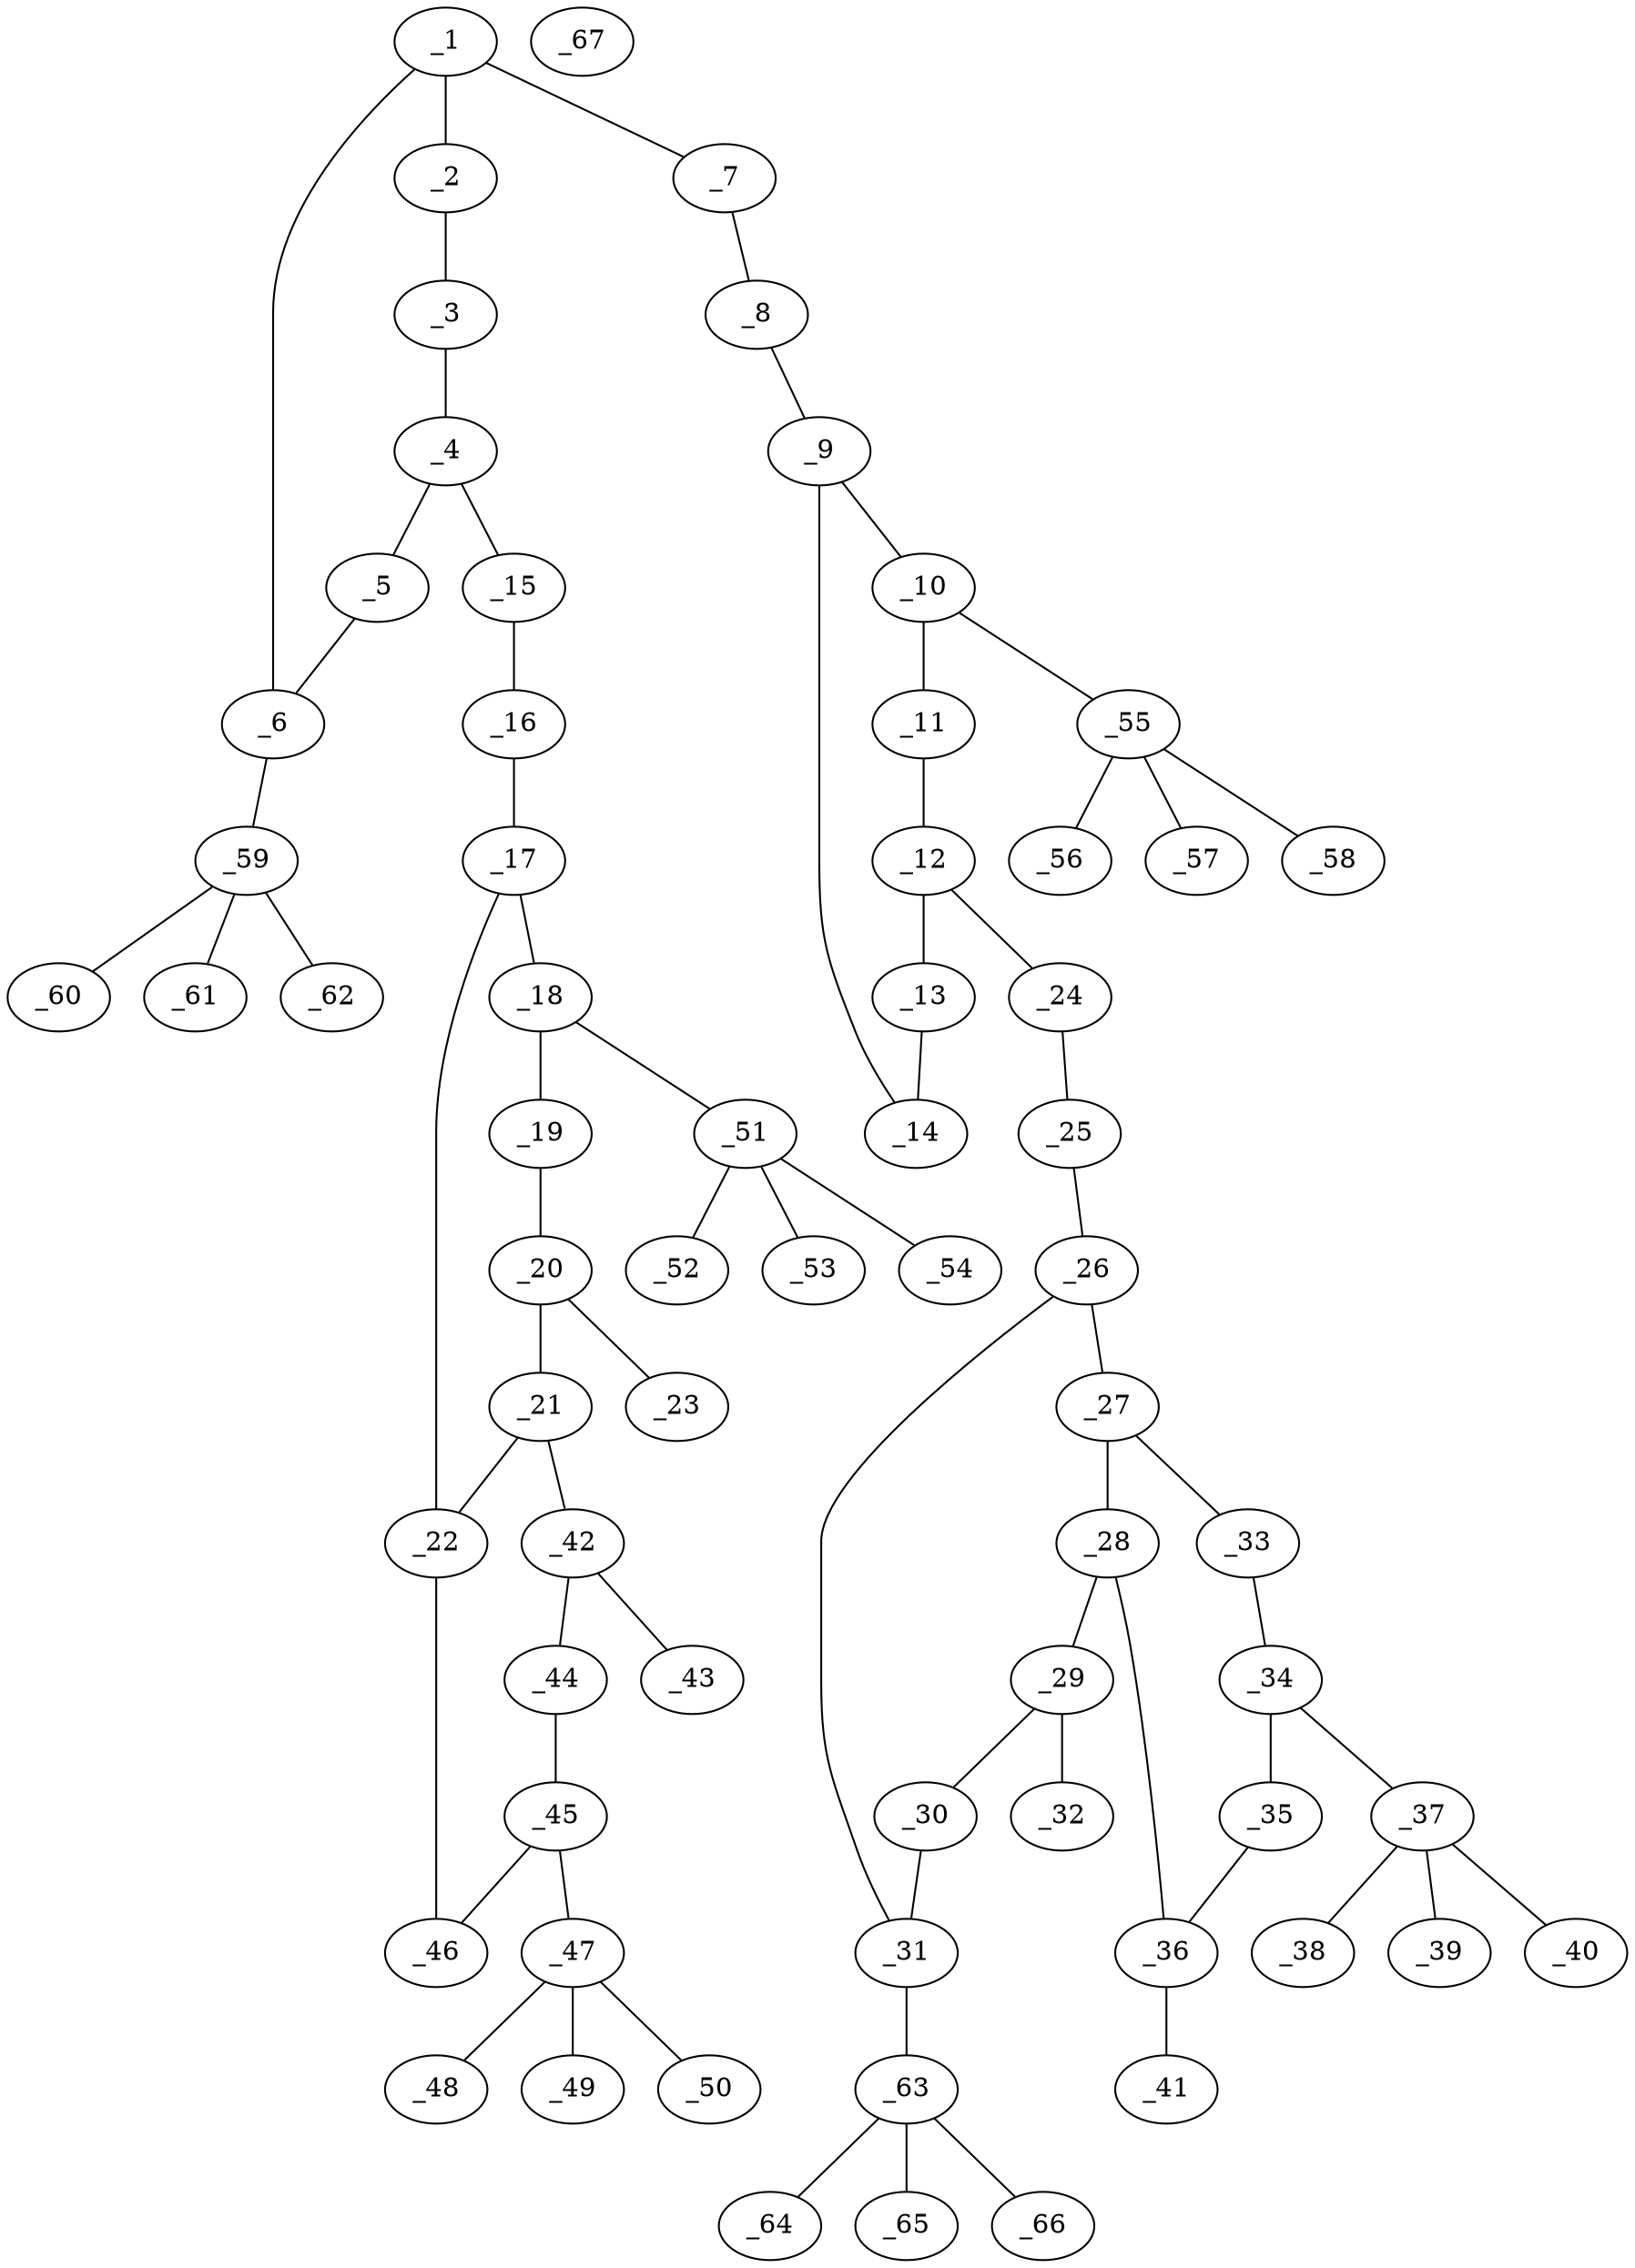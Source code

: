 graph molid634749 {
	_1	 [charge=0,
		chem=1,
		symbol="C  ",
		x="6.3301",
		y="1.25"];
	_2	 [charge=0,
		chem=1,
		symbol="C  ",
		x="7.1962",
		y="1.75"];
	_1 -- _2	 [valence=1];
	_6	 [charge=0,
		chem=1,
		symbol="C  ",
		x="5.4641",
		y="1.75"];
	_1 -- _6	 [valence=2];
	_7	 [charge=0,
		chem=1,
		symbol="C  ",
		x="6.3301",
		y="0.25"];
	_1 -- _7	 [valence=1];
	_3	 [charge=0,
		chem=1,
		symbol="C  ",
		x="7.1962",
		y="2.75"];
	_2 -- _3	 [valence=2];
	_4	 [charge=0,
		chem=1,
		symbol="C  ",
		x="6.3302",
		y="3.25"];
	_3 -- _4	 [valence=1];
	_5	 [charge=0,
		chem=1,
		symbol="C  ",
		x="5.4641",
		y="2.75"];
	_4 -- _5	 [valence=2];
	_15	 [charge=0,
		chem=4,
		symbol="N  ",
		x="6.3302",
		y="4.25"];
	_4 -- _15	 [valence=1];
	_5 -- _6	 [valence=1];
	_59	 [charge=0,
		chem=5,
		symbol="S  ",
		x="4.5981",
		y="1.25"];
	_6 -- _59	 [valence=1];
	_8	 [charge=0,
		chem=1,
		symbol="C  ",
		x="7.1962",
		y="-0.25"];
	_7 -- _8	 [valence=2];
	_9	 [charge=0,
		chem=1,
		symbol="C  ",
		x="7.1962",
		y="-1.25"];
	_8 -- _9	 [valence=1];
	_10	 [charge=0,
		chem=1,
		symbol="C  ",
		x="8.0622",
		y="-1.75"];
	_9 -- _10	 [valence=1];
	_14	 [charge=0,
		chem=1,
		symbol="C  ",
		x="6.3301",
		y="-1.75"];
	_9 -- _14	 [valence=2];
	_11	 [charge=0,
		chem=1,
		symbol="C  ",
		x="8.0622",
		y="-2.75"];
	_10 -- _11	 [valence=2];
	_55	 [charge=0,
		chem=5,
		symbol="S  ",
		x="8.9282",
		y="-1.25"];
	_10 -- _55	 [valence=1];
	_12	 [charge=0,
		chem=1,
		symbol="C  ",
		x="7.1962",
		y="-3.25"];
	_11 -- _12	 [valence=1];
	_13	 [charge=0,
		chem=1,
		symbol="C  ",
		x="6.3301",
		y="-2.75"];
	_12 -- _13	 [valence=2];
	_24	 [charge=0,
		chem=4,
		symbol="N  ",
		x="7.1962",
		y="-4.25"];
	_12 -- _24	 [valence=1];
	_13 -- _14	 [valence=1];
	_16	 [charge=0,
		chem=4,
		symbol="N  ",
		x="5.4641",
		y="4.75"];
	_15 -- _16	 [valence=2];
	_17	 [charge=0,
		chem=1,
		symbol="C  ",
		x="5.4641",
		y="5.75"];
	_16 -- _17	 [valence=1];
	_18	 [charge=0,
		chem=1,
		symbol="C  ",
		x="4.5981",
		y="6.25"];
	_17 -- _18	 [valence=1];
	_22	 [charge=0,
		chem=1,
		symbol="C  ",
		x="6.3302",
		y="6.25"];
	_17 -- _22	 [valence=2];
	_19	 [charge=0,
		chem=1,
		symbol="C  ",
		x="4.5981",
		y="7.25"];
	_18 -- _19	 [valence=2];
	_51	 [charge=0,
		chem=5,
		symbol="S  ",
		x="3.7321",
		y="5.75"];
	_18 -- _51	 [valence=1];
	_20	 [charge=0,
		chem=1,
		symbol="C  ",
		x="5.4641",
		y="7.75"];
	_19 -- _20	 [valence=1];
	_21	 [charge=0,
		chem=1,
		symbol="C  ",
		x="6.3302",
		y="7.25"];
	_20 -- _21	 [valence=2];
	_23	 [charge=0,
		chem=2,
		symbol="O  ",
		x="5.4641",
		y="8.75"];
	_20 -- _23	 [valence=1];
	_21 -- _22	 [valence=1];
	_42	 [charge=0,
		chem=1,
		symbol="C  ",
		x="7.1962",
		y="7.75"];
	_21 -- _42	 [valence=1];
	_46	 [charge=0,
		chem=1,
		symbol="C  ",
		x="7.1962",
		y="5.75"];
	_22 -- _46	 [valence=1];
	_25	 [charge=0,
		chem=4,
		symbol="N  ",
		x="6.3301",
		y="-4.75"];
	_24 -- _25	 [valence=2];
	_26	 [charge=0,
		chem=1,
		symbol="C  ",
		x="6.3301",
		y="-5.75"];
	_25 -- _26	 [valence=1];
	_27	 [charge=0,
		chem=1,
		symbol="C  ",
		x="5.4641",
		y="-6.25"];
	_26 -- _27	 [valence=1];
	_31	 [charge=0,
		chem=1,
		symbol="C  ",
		x="7.1961",
		y="-6.25"];
	_26 -- _31	 [valence=2];
	_28	 [charge=0,
		chem=1,
		symbol="C  ",
		x="5.4641",
		y="-7.25"];
	_27 -- _28	 [valence=2];
	_33	 [charge=0,
		chem=1,
		symbol="C  ",
		x="4.5981",
		y="-5.75"];
	_27 -- _33	 [valence=1];
	_29	 [charge=0,
		chem=1,
		symbol="C  ",
		x="6.3301",
		y="-7.75"];
	_28 -- _29	 [valence=1];
	_36	 [charge=0,
		chem=1,
		symbol="C  ",
		x="4.5981",
		y="-7.75"];
	_28 -- _36	 [valence=1];
	_30	 [charge=0,
		chem=1,
		symbol="C  ",
		x="7.1961",
		y="-7.25"];
	_29 -- _30	 [valence=2];
	_32	 [charge=0,
		chem=2,
		symbol="O  ",
		x="6.3301",
		y="-8.75"];
	_29 -- _32	 [valence=1];
	_30 -- _31	 [valence=1];
	_63	 [charge=0,
		chem=5,
		symbol="S  ",
		x="8.0622",
		y="-5.75"];
	_31 -- _63	 [valence=1];
	_34	 [charge=0,
		chem=1,
		symbol="C  ",
		x="3.732",
		y="-6.25"];
	_33 -- _34	 [valence=2];
	_35	 [charge=0,
		chem=1,
		symbol="C  ",
		x="3.732",
		y="-7.25"];
	_34 -- _35	 [valence=1];
	_37	 [charge=0,
		chem=5,
		symbol="S  ",
		x="2.866",
		y="-5.75"];
	_34 -- _37	 [valence=1];
	_35 -- _36	 [valence=2];
	_41	 [charge=0,
		chem=2,
		symbol="O  ",
		x="4.5981",
		y="-8.75"];
	_36 -- _41	 [valence=1];
	_38	 [charge=0,
		chem=2,
		symbol="O  ",
		x=2,
		y="-5.25"];
	_37 -- _38	 [valence=2];
	_39	 [charge=0,
		chem=2,
		symbol="O  ",
		x="3.366",
		y="-4.884"];
	_37 -- _39	 [valence=2];
	_40	 [charge=0,
		chem=2,
		symbol="O  ",
		x="2.366",
		y="-6.616"];
	_37 -- _40	 [valence=1];
	_43	 [charge=0,
		chem=2,
		symbol="O  ",
		x="7.1962",
		y="8.75"];
	_42 -- _43	 [valence=1];
	_44	 [charge=0,
		chem=1,
		symbol="C  ",
		x="8.0622",
		y="7.25"];
	_42 -- _44	 [valence=2];
	_45	 [charge=0,
		chem=1,
		symbol="C  ",
		x="8.0622",
		y="6.25"];
	_44 -- _45	 [valence=1];
	_45 -- _46	 [valence=2];
	_47	 [charge=0,
		chem=5,
		symbol="S  ",
		x="8.9282",
		y="5.75"];
	_45 -- _47	 [valence=1];
	_48	 [charge=0,
		chem=2,
		symbol="O  ",
		x="9.7943",
		y="5.25"];
	_47 -- _48	 [valence=2];
	_49	 [charge=0,
		chem=2,
		symbol="O  ",
		x="8.4282",
		y="4.884"];
	_47 -- _49	 [valence=2];
	_50	 [charge=0,
		chem=2,
		symbol="O  ",
		x="9.4282",
		y="6.616"];
	_47 -- _50	 [valence=1];
	_52	 [charge=0,
		chem=2,
		symbol="O  ",
		x="2.8661",
		y="5.25"];
	_51 -- _52	 [valence=2];
	_53	 [charge=0,
		chem=2,
		symbol="O  ",
		x="4.2321",
		y="4.884"];
	_51 -- _53	 [valence=2];
	_54	 [charge=0,
		chem=2,
		symbol="O  ",
		x="3.2321",
		y="6.616"];
	_51 -- _54	 [valence=1];
	_56	 [charge=0,
		chem=2,
		symbol="O  ",
		x="9.7942",
		y="-0.75"];
	_55 -- _56	 [valence=2];
	_57	 [charge=0,
		chem=2,
		symbol="O  ",
		x="8.4282",
		y="-0.384"];
	_55 -- _57	 [valence=2];
	_58	 [charge=0,
		chem=2,
		symbol="O  ",
		x="9.4282",
		y="-2.116"];
	_55 -- _58	 [valence=1];
	_60	 [charge=0,
		chem=2,
		symbol="O  ",
		x="3.7321",
		y="0.75"];
	_59 -- _60	 [valence=2];
	_61	 [charge=0,
		chem=2,
		symbol="O  ",
		x="5.0981",
		y="0.384"];
	_59 -- _61	 [valence=2];
	_62	 [charge=0,
		chem=2,
		symbol="O  ",
		x="4.0981",
		y="2.116"];
	_59 -- _62	 [valence=1];
	_64	 [charge=0,
		chem=2,
		symbol="O  ",
		x="8.9282",
		y="-5.25"];
	_63 -- _64	 [valence=2];
	_65	 [charge=0,
		chem=2,
		symbol="O  ",
		x="7.5622",
		y="-4.884"];
	_63 -- _65	 [valence=2];
	_66	 [charge=0,
		chem=2,
		symbol="O  ",
		x="8.5622",
		y="-6.616"];
	_63 -- _66	 [valence=1];
	_67	 [charge=0,
		chem=29,
		symbol="Na ",
		x="11.7943",
		y=0];
}

